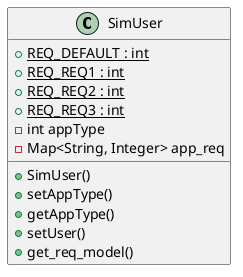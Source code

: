 @startuml
'https://plantuml.com/class-diagram
class SimUser {
+{static}REQ_DEFAULT : int
+{static}REQ_REQ1 : int
+{static}REQ_REQ2 : int
+{static}REQ_REQ3 : int
- int appType
- Map<String, Integer> app_req

+ SimUser()
+ setAppType()
+ getAppType()
+ setUser()
+ get_req_model()
}


@enduml